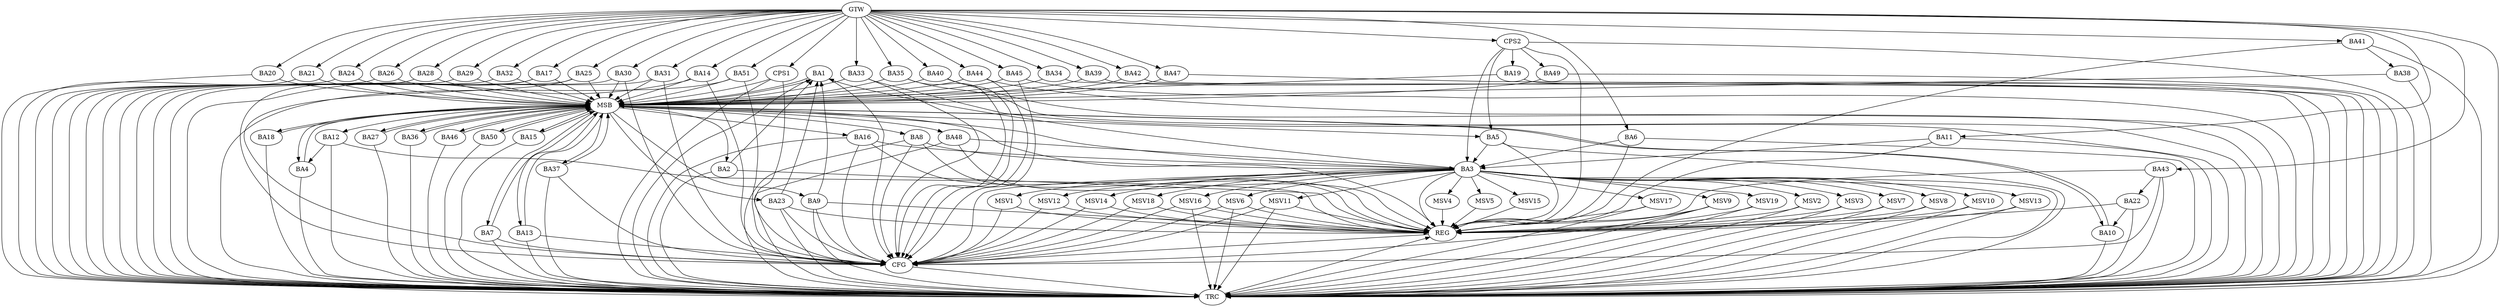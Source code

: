strict digraph G {
  BA1 [ label="BA1" ];
  BA2 [ label="BA2" ];
  BA3 [ label="BA3" ];
  BA4 [ label="BA4" ];
  BA5 [ label="BA5" ];
  BA6 [ label="BA6" ];
  BA7 [ label="BA7" ];
  BA8 [ label="BA8" ];
  BA9 [ label="BA9" ];
  BA10 [ label="BA10" ];
  BA11 [ label="BA11" ];
  BA12 [ label="BA12" ];
  BA13 [ label="BA13" ];
  BA14 [ label="BA14" ];
  BA15 [ label="BA15" ];
  BA16 [ label="BA16" ];
  BA17 [ label="BA17" ];
  BA18 [ label="BA18" ];
  BA19 [ label="BA19" ];
  BA20 [ label="BA20" ];
  BA21 [ label="BA21" ];
  BA22 [ label="BA22" ];
  BA23 [ label="BA23" ];
  BA24 [ label="BA24" ];
  BA25 [ label="BA25" ];
  BA26 [ label="BA26" ];
  BA27 [ label="BA27" ];
  BA28 [ label="BA28" ];
  BA29 [ label="BA29" ];
  BA30 [ label="BA30" ];
  BA31 [ label="BA31" ];
  BA32 [ label="BA32" ];
  BA33 [ label="BA33" ];
  BA34 [ label="BA34" ];
  BA35 [ label="BA35" ];
  BA36 [ label="BA36" ];
  BA37 [ label="BA37" ];
  BA38 [ label="BA38" ];
  BA39 [ label="BA39" ];
  BA40 [ label="BA40" ];
  BA41 [ label="BA41" ];
  BA42 [ label="BA42" ];
  BA43 [ label="BA43" ];
  BA44 [ label="BA44" ];
  BA45 [ label="BA45" ];
  BA46 [ label="BA46" ];
  BA47 [ label="BA47" ];
  BA48 [ label="BA48" ];
  BA49 [ label="BA49" ];
  BA50 [ label="BA50" ];
  BA51 [ label="BA51" ];
  CPS1 [ label="CPS1" ];
  CPS2 [ label="CPS2" ];
  GTW [ label="GTW" ];
  REG [ label="REG" ];
  MSB [ label="MSB" ];
  CFG [ label="CFG" ];
  TRC [ label="TRC" ];
  MSV1 [ label="MSV1" ];
  MSV2 [ label="MSV2" ];
  MSV3 [ label="MSV3" ];
  MSV4 [ label="MSV4" ];
  MSV5 [ label="MSV5" ];
  MSV6 [ label="MSV6" ];
  MSV7 [ label="MSV7" ];
  MSV8 [ label="MSV8" ];
  MSV9 [ label="MSV9" ];
  MSV10 [ label="MSV10" ];
  MSV11 [ label="MSV11" ];
  MSV12 [ label="MSV12" ];
  MSV13 [ label="MSV13" ];
  MSV14 [ label="MSV14" ];
  MSV15 [ label="MSV15" ];
  MSV16 [ label="MSV16" ];
  MSV17 [ label="MSV17" ];
  MSV18 [ label="MSV18" ];
  MSV19 [ label="MSV19" ];
  BA2 -> BA1;
  BA3 -> BA1;
  BA5 -> BA3;
  BA6 -> BA3;
  BA8 -> BA3;
  BA9 -> BA1;
  BA11 -> BA3;
  BA12 -> BA4;
  BA16 -> BA3;
  BA22 -> BA10;
  BA23 -> BA1;
  BA41 -> BA38;
  BA43 -> BA22;
  BA48 -> BA3;
  CPS2 -> BA5;
  CPS2 -> BA3;
  CPS2 -> BA19;
  CPS2 -> BA49;
  GTW -> BA6;
  GTW -> BA11;
  GTW -> BA14;
  GTW -> BA17;
  GTW -> BA20;
  GTW -> BA21;
  GTW -> BA24;
  GTW -> BA25;
  GTW -> BA26;
  GTW -> BA28;
  GTW -> BA29;
  GTW -> BA30;
  GTW -> BA31;
  GTW -> BA32;
  GTW -> BA33;
  GTW -> BA34;
  GTW -> BA35;
  GTW -> BA39;
  GTW -> BA40;
  GTW -> BA41;
  GTW -> BA42;
  GTW -> BA43;
  GTW -> BA44;
  GTW -> BA45;
  GTW -> BA47;
  GTW -> BA51;
  GTW -> CPS1;
  GTW -> CPS2;
  BA2 -> REG;
  BA3 -> REG;
  BA5 -> REG;
  BA6 -> REG;
  BA8 -> REG;
  BA9 -> REG;
  BA11 -> REG;
  BA12 -> REG;
  BA16 -> REG;
  BA22 -> REG;
  BA23 -> REG;
  BA41 -> REG;
  BA43 -> REG;
  BA48 -> REG;
  CPS2 -> REG;
  BA1 -> MSB;
  MSB -> BA2;
  MSB -> REG;
  BA4 -> MSB;
  MSB -> BA1;
  BA7 -> MSB;
  BA10 -> MSB;
  MSB -> BA3;
  BA13 -> MSB;
  BA14 -> MSB;
  MSB -> BA13;
  BA15 -> MSB;
  MSB -> BA8;
  BA17 -> MSB;
  BA18 -> MSB;
  BA19 -> MSB;
  MSB -> BA12;
  BA20 -> MSB;
  BA21 -> MSB;
  MSB -> BA16;
  BA24 -> MSB;
  BA25 -> MSB;
  MSB -> BA23;
  BA26 -> MSB;
  BA27 -> MSB;
  BA28 -> MSB;
  BA29 -> MSB;
  BA30 -> MSB;
  BA31 -> MSB;
  MSB -> BA18;
  BA32 -> MSB;
  BA33 -> MSB;
  MSB -> BA15;
  BA34 -> MSB;
  MSB -> BA7;
  BA35 -> MSB;
  BA36 -> MSB;
  BA37 -> MSB;
  BA38 -> MSB;
  BA39 -> MSB;
  MSB -> BA4;
  BA40 -> MSB;
  BA42 -> MSB;
  MSB -> BA5;
  BA44 -> MSB;
  MSB -> BA10;
  BA45 -> MSB;
  BA46 -> MSB;
  BA47 -> MSB;
  BA49 -> MSB;
  MSB -> BA46;
  BA50 -> MSB;
  BA51 -> MSB;
  MSB -> BA48;
  CPS1 -> MSB;
  MSB -> BA50;
  MSB -> BA9;
  MSB -> BA37;
  MSB -> BA27;
  MSB -> BA36;
  BA43 -> CFG;
  BA7 -> CFG;
  BA14 -> CFG;
  BA31 -> CFG;
  BA13 -> CFG;
  BA25 -> CFG;
  BA35 -> CFG;
  BA40 -> CFG;
  BA37 -> CFG;
  BA44 -> CFG;
  BA30 -> CFG;
  BA8 -> CFG;
  BA23 -> CFG;
  BA3 -> CFG;
  BA45 -> CFG;
  BA16 -> CFG;
  BA17 -> CFG;
  BA51 -> CFG;
  BA33 -> CFG;
  BA9 -> CFG;
  CPS1 -> CFG;
  BA1 -> CFG;
  REG -> CFG;
  BA1 -> TRC;
  BA2 -> TRC;
  BA3 -> TRC;
  BA4 -> TRC;
  BA5 -> TRC;
  BA6 -> TRC;
  BA7 -> TRC;
  BA8 -> TRC;
  BA9 -> TRC;
  BA10 -> TRC;
  BA11 -> TRC;
  BA12 -> TRC;
  BA13 -> TRC;
  BA14 -> TRC;
  BA15 -> TRC;
  BA16 -> TRC;
  BA17 -> TRC;
  BA18 -> TRC;
  BA19 -> TRC;
  BA20 -> TRC;
  BA21 -> TRC;
  BA22 -> TRC;
  BA23 -> TRC;
  BA24 -> TRC;
  BA25 -> TRC;
  BA26 -> TRC;
  BA27 -> TRC;
  BA28 -> TRC;
  BA29 -> TRC;
  BA30 -> TRC;
  BA31 -> TRC;
  BA32 -> TRC;
  BA33 -> TRC;
  BA34 -> TRC;
  BA35 -> TRC;
  BA36 -> TRC;
  BA37 -> TRC;
  BA38 -> TRC;
  BA39 -> TRC;
  BA40 -> TRC;
  BA41 -> TRC;
  BA42 -> TRC;
  BA43 -> TRC;
  BA44 -> TRC;
  BA45 -> TRC;
  BA46 -> TRC;
  BA47 -> TRC;
  BA48 -> TRC;
  BA49 -> TRC;
  BA50 -> TRC;
  BA51 -> TRC;
  CPS1 -> TRC;
  CPS2 -> TRC;
  GTW -> TRC;
  CFG -> TRC;
  TRC -> REG;
  BA3 -> MSV1;
  BA3 -> MSV2;
  BA3 -> MSV3;
  MSV1 -> REG;
  MSV1 -> CFG;
  MSV2 -> REG;
  MSV2 -> TRC;
  MSV3 -> REG;
  MSV3 -> TRC;
  BA3 -> MSV4;
  BA3 -> MSV5;
  MSV4 -> REG;
  MSV5 -> REG;
  BA3 -> MSV6;
  BA3 -> MSV7;
  MSV6 -> REG;
  MSV6 -> TRC;
  MSV6 -> CFG;
  MSV7 -> REG;
  MSV7 -> TRC;
  BA3 -> MSV8;
  MSV8 -> REG;
  MSV8 -> TRC;
  BA3 -> MSV9;
  MSV9 -> REG;
  MSV9 -> TRC;
  MSV9 -> CFG;
  BA3 -> MSV10;
  BA3 -> MSV11;
  MSV10 -> REG;
  MSV10 -> TRC;
  MSV11 -> REG;
  MSV11 -> TRC;
  MSV11 -> CFG;
  BA3 -> MSV12;
  MSV12 -> REG;
  MSV12 -> CFG;
  BA3 -> MSV13;
  BA3 -> MSV14;
  BA3 -> MSV15;
  MSV13 -> REG;
  MSV13 -> TRC;
  MSV14 -> REG;
  MSV14 -> CFG;
  MSV15 -> REG;
  BA3 -> MSV16;
  MSV16 -> REG;
  MSV16 -> TRC;
  MSV16 -> CFG;
  BA3 -> MSV17;
  BA3 -> MSV18;
  MSV17 -> REG;
  MSV17 -> TRC;
  MSV18 -> REG;
  MSV18 -> CFG;
  BA3 -> MSV19;
  MSV19 -> REG;
  MSV19 -> TRC;
}
